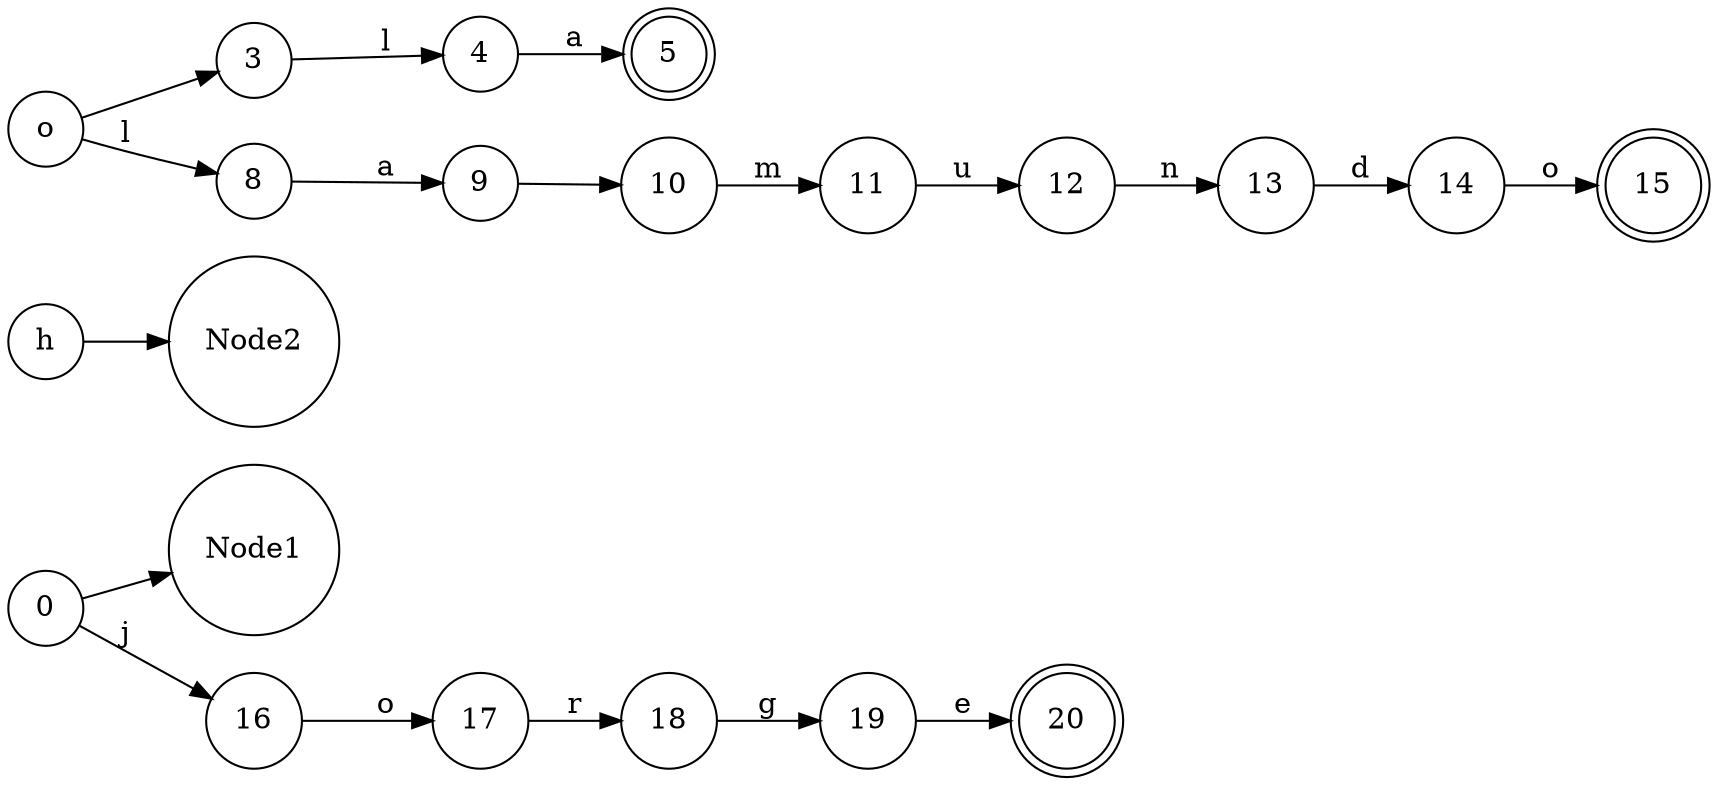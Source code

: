 digraph {
rankdir = "LR";
// NODES
node [shape=circle] Node0[label="0"];
node [shape=circle] Node1 6[label="1 6"];
node [shape=circle] Node16[label="16"];
node [shape=circle] Node2 7[label="2 7"];
node [shape=circle] Node17[label="17"];
node [shape=circle] Node3[label="3"];
node [shape=circle] Node8[label="8"];
node [shape=circle] Node18[label="18"];
node [shape=circle] Node4[label="4"];
node [shape=circle] Node9[label="9"];
node [shape=circle] Node19[label="19"];
node [shape=doublecircle] Node5[label="5"];
node [shape=circle] Node10[label="10"];
node [shape=doublecircle] Node20[label="20"];
node [shape=circle] Node11[label="11"];
node [shape=circle] Node12[label="12"];
node [shape=circle] Node13[label="13"];
node [shape=circle] Node14[label="14"];
node [shape=doublecircle] Node15[label="15"];

// TRANSITIONS
Node0 -> Node1 6 [label="h"];
Node0 -> Node16 [label="j"];
Node1 6 -> Node2 7 [label="o"];
Node16 -> Node17 [label="o"];
Node2 7 -> Node3 [label=" "];
Node2 7 -> Node8 [label="l"];
Node17 -> Node18 [label="r"];
Node3 -> Node4 [label="l"];
Node8 -> Node9 [label="a"];
Node18 -> Node19 [label="g"];
Node4 -> Node5 [label="a"];
Node9 -> Node10 [label=" "];
Node19 -> Node20 [label="e"];
Node10 -> Node11 [label="m"];
Node11 -> Node12 [label="u"];
Node12 -> Node13 [label="n"];
Node13 -> Node14 [label="d"];
Node14 -> Node15 [label="o"];
}